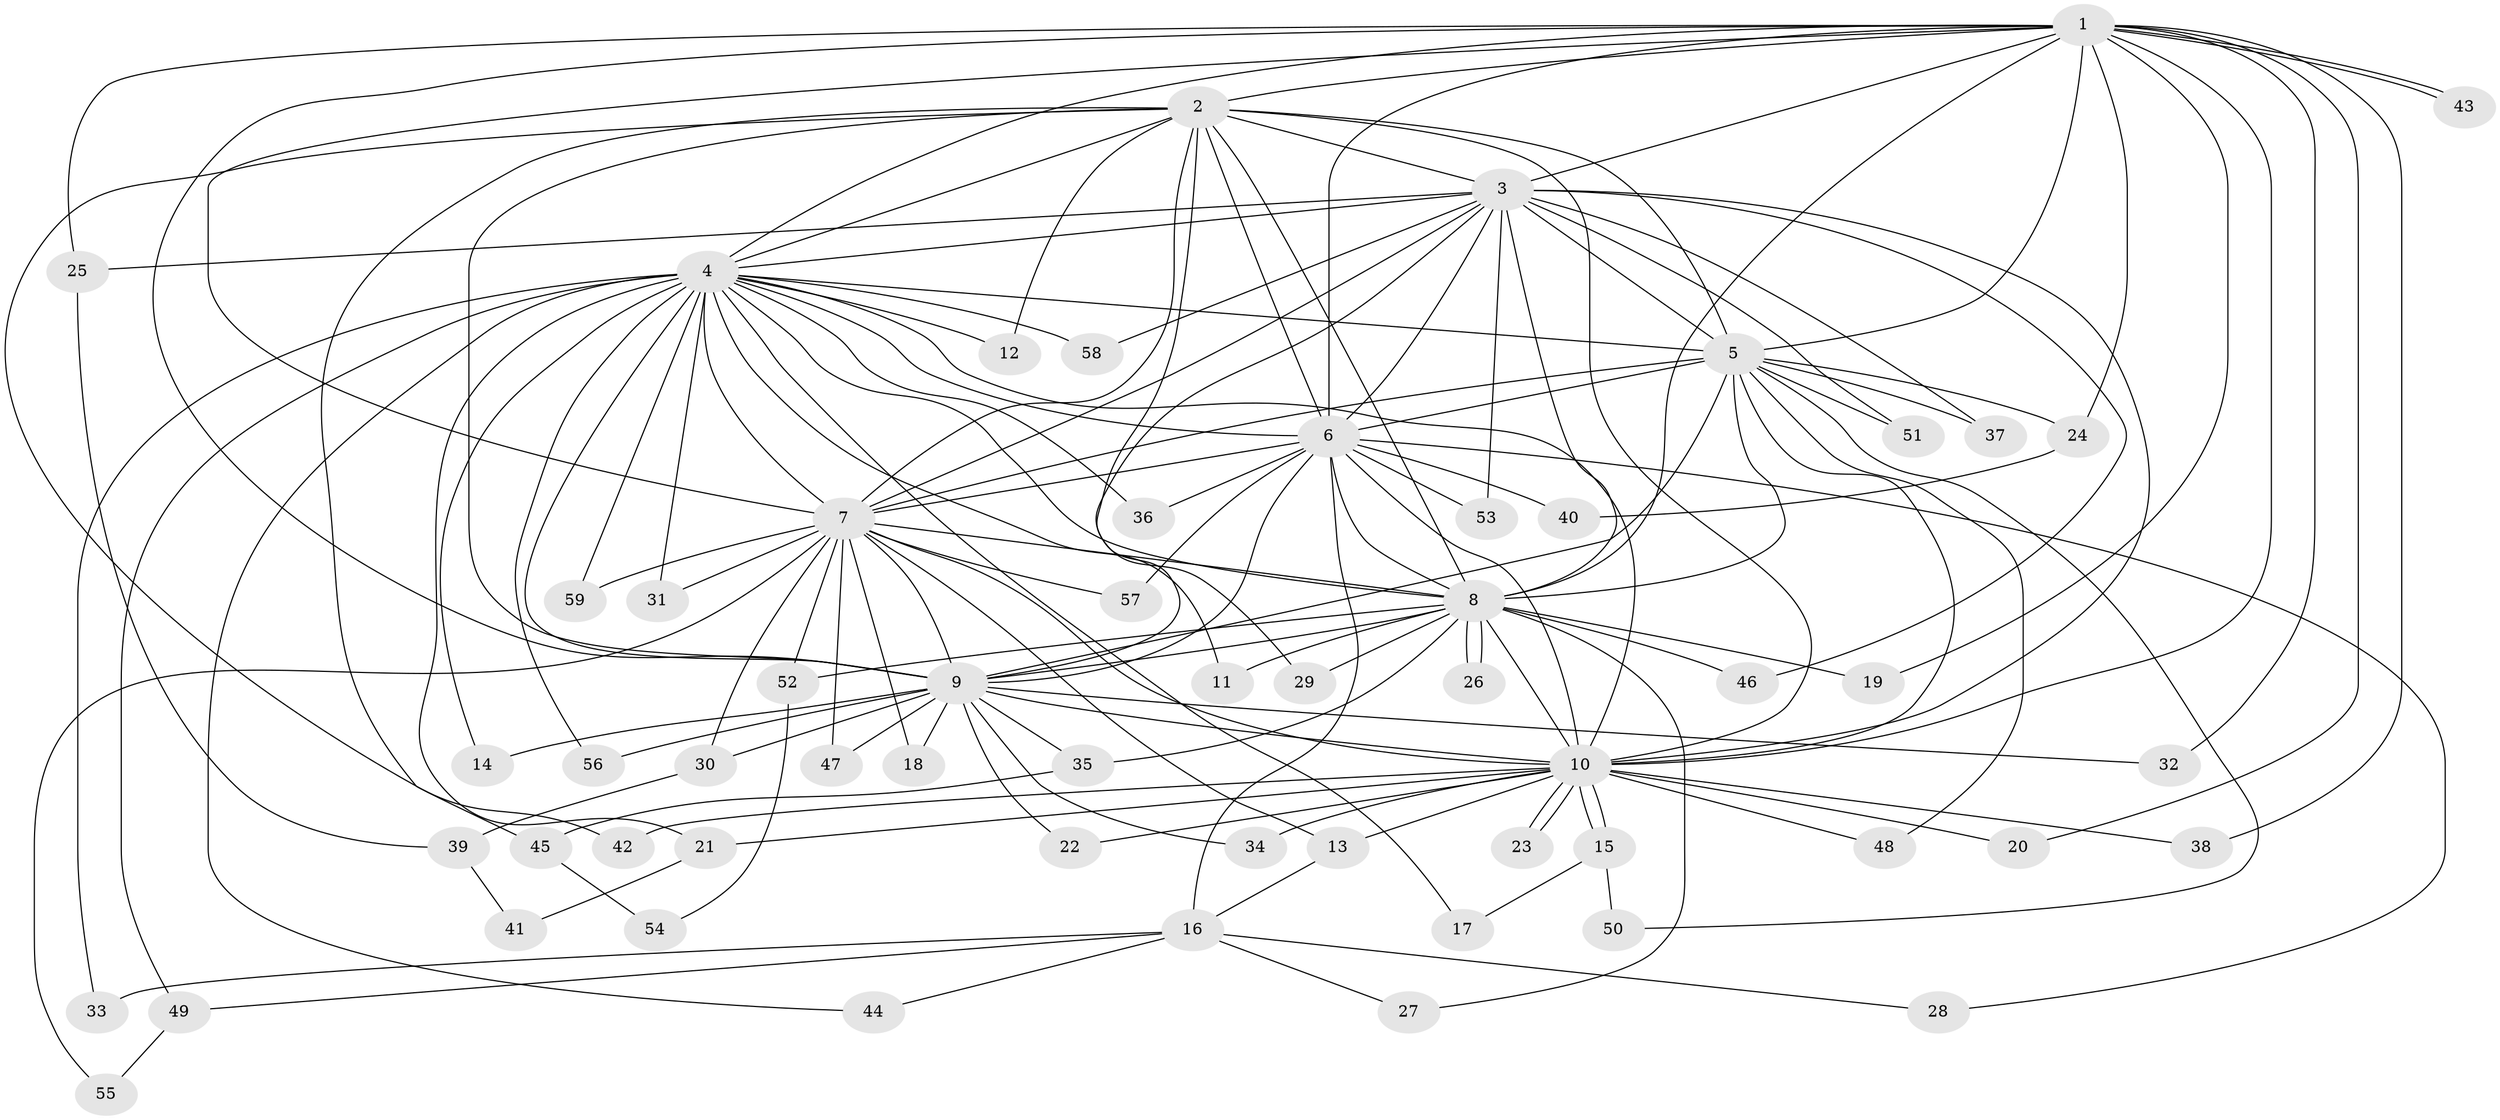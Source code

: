 // Generated by graph-tools (version 1.1) at 2025/25/03/09/25 03:25:50]
// undirected, 59 vertices, 143 edges
graph export_dot {
graph [start="1"]
  node [color=gray90,style=filled];
  1;
  2;
  3;
  4;
  5;
  6;
  7;
  8;
  9;
  10;
  11;
  12;
  13;
  14;
  15;
  16;
  17;
  18;
  19;
  20;
  21;
  22;
  23;
  24;
  25;
  26;
  27;
  28;
  29;
  30;
  31;
  32;
  33;
  34;
  35;
  36;
  37;
  38;
  39;
  40;
  41;
  42;
  43;
  44;
  45;
  46;
  47;
  48;
  49;
  50;
  51;
  52;
  53;
  54;
  55;
  56;
  57;
  58;
  59;
  1 -- 2;
  1 -- 3;
  1 -- 4;
  1 -- 5;
  1 -- 6;
  1 -- 7;
  1 -- 8;
  1 -- 9;
  1 -- 10;
  1 -- 19;
  1 -- 20;
  1 -- 24;
  1 -- 25;
  1 -- 32;
  1 -- 38;
  1 -- 43;
  1 -- 43;
  2 -- 3;
  2 -- 4;
  2 -- 5;
  2 -- 6;
  2 -- 7;
  2 -- 8;
  2 -- 9;
  2 -- 10;
  2 -- 12;
  2 -- 29;
  2 -- 42;
  2 -- 45;
  3 -- 4;
  3 -- 5;
  3 -- 6;
  3 -- 7;
  3 -- 8;
  3 -- 9;
  3 -- 10;
  3 -- 25;
  3 -- 37;
  3 -- 46;
  3 -- 51;
  3 -- 53;
  3 -- 58;
  4 -- 5;
  4 -- 6;
  4 -- 7;
  4 -- 8;
  4 -- 9;
  4 -- 10;
  4 -- 11;
  4 -- 12;
  4 -- 14;
  4 -- 17;
  4 -- 21;
  4 -- 31;
  4 -- 33;
  4 -- 36;
  4 -- 44;
  4 -- 49;
  4 -- 56;
  4 -- 58;
  4 -- 59;
  5 -- 6;
  5 -- 7;
  5 -- 8;
  5 -- 9;
  5 -- 10;
  5 -- 24;
  5 -- 37;
  5 -- 48;
  5 -- 50;
  5 -- 51;
  6 -- 7;
  6 -- 8;
  6 -- 9;
  6 -- 10;
  6 -- 16;
  6 -- 28;
  6 -- 36;
  6 -- 40;
  6 -- 53;
  6 -- 57;
  7 -- 8;
  7 -- 9;
  7 -- 10;
  7 -- 13;
  7 -- 18;
  7 -- 30;
  7 -- 31;
  7 -- 47;
  7 -- 52;
  7 -- 55;
  7 -- 57;
  7 -- 59;
  8 -- 9;
  8 -- 10;
  8 -- 11;
  8 -- 19;
  8 -- 26;
  8 -- 26;
  8 -- 27;
  8 -- 29;
  8 -- 35;
  8 -- 46;
  8 -- 52;
  9 -- 10;
  9 -- 14;
  9 -- 18;
  9 -- 22;
  9 -- 30;
  9 -- 32;
  9 -- 34;
  9 -- 35;
  9 -- 47;
  9 -- 56;
  10 -- 13;
  10 -- 15;
  10 -- 15;
  10 -- 20;
  10 -- 21;
  10 -- 22;
  10 -- 23;
  10 -- 23;
  10 -- 34;
  10 -- 38;
  10 -- 42;
  10 -- 48;
  13 -- 16;
  15 -- 17;
  15 -- 50;
  16 -- 27;
  16 -- 28;
  16 -- 33;
  16 -- 44;
  16 -- 49;
  21 -- 41;
  24 -- 40;
  25 -- 39;
  30 -- 39;
  35 -- 45;
  39 -- 41;
  45 -- 54;
  49 -- 55;
  52 -- 54;
}

